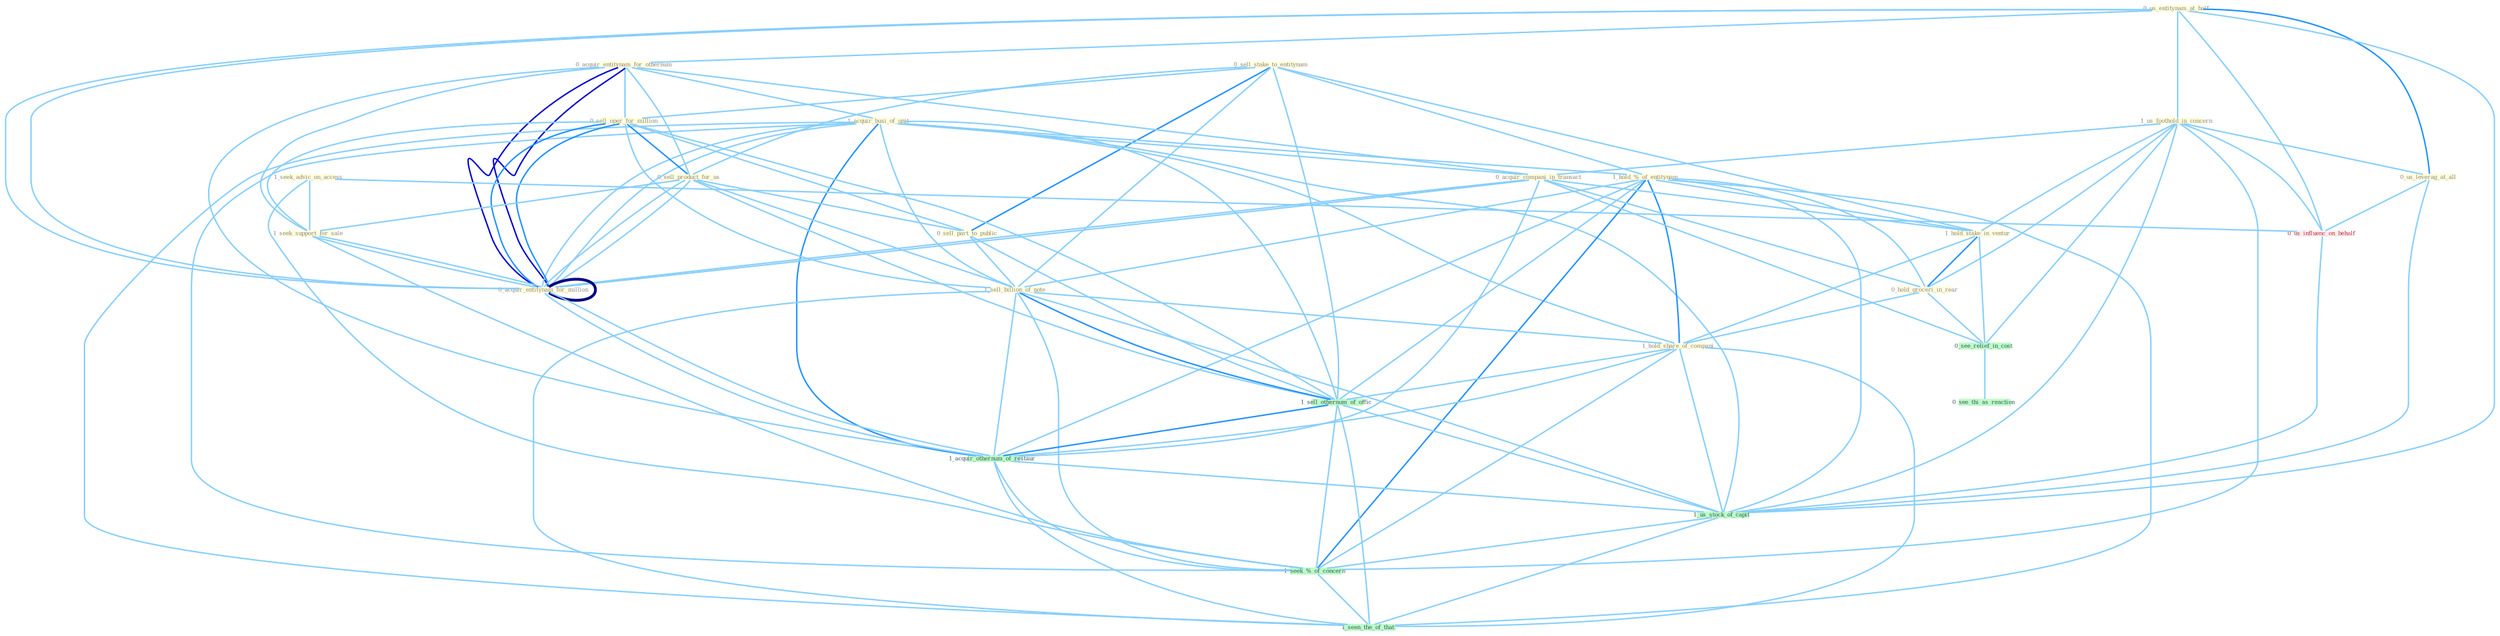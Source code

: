 Graph G{ 
    node
    [shape=polygon,style=filled,width=.5,height=.06,color="#BDFCC9",fixedsize=true,fontsize=4,
    fontcolor="#2f4f4f"];
    {node
    [color="#ffffe0", fontcolor="#8b7d6b"] "0_us_entitynam_at_half " "0_sell_stake_to_entitynam " "0_acquir_entitynam_for_othernum " "1_us_foothold_in_concern " "1_acquir_busi_of_unit " "0_sell_oper_for_million " "0_sell_product_for_us " "1_seek_advic_on_access " "1_seek_support_for_sale " "0_sell_part_to_public " "1_hold_%_of_entitynam " "0_acquir_compani_in_transact " "1_sell_billion_of_note " "1_hold_stake_in_ventur " "0_us_leverag_at_all " "0_hold_groceri_in_rear " "1_hold_share_of_compani " "0_acquir_entitynam_for_million "}
{node [color="#fff0f5", fontcolor="#b22222"] "0_us_influenc_on_behalf "}
edge [color="#B0E2FF"];

	"0_us_entitynam_at_half " -- "0_acquir_entitynam_for_othernum " [w="1", color="#87cefa" ];
	"0_us_entitynam_at_half " -- "1_us_foothold_in_concern " [w="1", color="#87cefa" ];
	"0_us_entitynam_at_half " -- "0_us_leverag_at_all " [w="2", color="#1e90ff" , len=0.8];
	"0_us_entitynam_at_half " -- "0_acquir_entitynam_for_million " [w="1", color="#87cefa" ];
	"0_us_entitynam_at_half " -- "0_acquir_entitynam_for_million " [w="1", color="#87cefa" ];
	"0_us_entitynam_at_half " -- "0_us_influenc_on_behalf " [w="1", color="#87cefa" ];
	"0_us_entitynam_at_half " -- "1_us_stock_of_capit " [w="1", color="#87cefa" ];
	"0_sell_stake_to_entitynam " -- "0_sell_oper_for_million " [w="1", color="#87cefa" ];
	"0_sell_stake_to_entitynam " -- "0_sell_product_for_us " [w="1", color="#87cefa" ];
	"0_sell_stake_to_entitynam " -- "0_sell_part_to_public " [w="2", color="#1e90ff" , len=0.8];
	"0_sell_stake_to_entitynam " -- "1_hold_%_of_entitynam " [w="1", color="#87cefa" ];
	"0_sell_stake_to_entitynam " -- "1_sell_billion_of_note " [w="1", color="#87cefa" ];
	"0_sell_stake_to_entitynam " -- "1_hold_stake_in_ventur " [w="1", color="#87cefa" ];
	"0_sell_stake_to_entitynam " -- "1_sell_othernum_of_offic " [w="1", color="#87cefa" ];
	"0_acquir_entitynam_for_othernum " -- "1_acquir_busi_of_unit " [w="1", color="#87cefa" ];
	"0_acquir_entitynam_for_othernum " -- "0_sell_oper_for_million " [w="1", color="#87cefa" ];
	"0_acquir_entitynam_for_othernum " -- "0_sell_product_for_us " [w="1", color="#87cefa" ];
	"0_acquir_entitynam_for_othernum " -- "1_seek_support_for_sale " [w="1", color="#87cefa" ];
	"0_acquir_entitynam_for_othernum " -- "0_acquir_compani_in_transact " [w="1", color="#87cefa" ];
	"0_acquir_entitynam_for_othernum " -- "0_acquir_entitynam_for_million " [w="3", color="#0000cd" , len=0.6];
	"0_acquir_entitynam_for_othernum " -- "0_acquir_entitynam_for_million " [w="3", color="#0000cd" , len=0.6];
	"0_acquir_entitynam_for_othernum " -- "1_acquir_othernum_of_restaur " [w="1", color="#87cefa" ];
	"1_us_foothold_in_concern " -- "0_acquir_compani_in_transact " [w="1", color="#87cefa" ];
	"1_us_foothold_in_concern " -- "1_hold_stake_in_ventur " [w="1", color="#87cefa" ];
	"1_us_foothold_in_concern " -- "0_us_leverag_at_all " [w="1", color="#87cefa" ];
	"1_us_foothold_in_concern " -- "0_hold_groceri_in_rear " [w="1", color="#87cefa" ];
	"1_us_foothold_in_concern " -- "0_us_influenc_on_behalf " [w="1", color="#87cefa" ];
	"1_us_foothold_in_concern " -- "0_see_relief_in_cost " [w="1", color="#87cefa" ];
	"1_us_foothold_in_concern " -- "1_us_stock_of_capit " [w="1", color="#87cefa" ];
	"1_us_foothold_in_concern " -- "1_seek_%_of_concern " [w="1", color="#87cefa" ];
	"1_acquir_busi_of_unit " -- "1_hold_%_of_entitynam " [w="1", color="#87cefa" ];
	"1_acquir_busi_of_unit " -- "0_acquir_compani_in_transact " [w="1", color="#87cefa" ];
	"1_acquir_busi_of_unit " -- "1_sell_billion_of_note " [w="1", color="#87cefa" ];
	"1_acquir_busi_of_unit " -- "1_hold_share_of_compani " [w="1", color="#87cefa" ];
	"1_acquir_busi_of_unit " -- "0_acquir_entitynam_for_million " [w="1", color="#87cefa" ];
	"1_acquir_busi_of_unit " -- "0_acquir_entitynam_for_million " [w="1", color="#87cefa" ];
	"1_acquir_busi_of_unit " -- "1_sell_othernum_of_offic " [w="1", color="#87cefa" ];
	"1_acquir_busi_of_unit " -- "1_acquir_othernum_of_restaur " [w="2", color="#1e90ff" , len=0.8];
	"1_acquir_busi_of_unit " -- "1_us_stock_of_capit " [w="1", color="#87cefa" ];
	"1_acquir_busi_of_unit " -- "1_seek_%_of_concern " [w="1", color="#87cefa" ];
	"1_acquir_busi_of_unit " -- "1_seen_the_of_that " [w="1", color="#87cefa" ];
	"0_sell_oper_for_million " -- "0_sell_product_for_us " [w="2", color="#1e90ff" , len=0.8];
	"0_sell_oper_for_million " -- "1_seek_support_for_sale " [w="1", color="#87cefa" ];
	"0_sell_oper_for_million " -- "0_sell_part_to_public " [w="1", color="#87cefa" ];
	"0_sell_oper_for_million " -- "1_sell_billion_of_note " [w="1", color="#87cefa" ];
	"0_sell_oper_for_million " -- "0_acquir_entitynam_for_million " [w="2", color="#1e90ff" , len=0.8];
	"0_sell_oper_for_million " -- "0_acquir_entitynam_for_million " [w="2", color="#1e90ff" , len=0.8];
	"0_sell_oper_for_million " -- "1_sell_othernum_of_offic " [w="1", color="#87cefa" ];
	"0_sell_product_for_us " -- "1_seek_support_for_sale " [w="1", color="#87cefa" ];
	"0_sell_product_for_us " -- "0_sell_part_to_public " [w="1", color="#87cefa" ];
	"0_sell_product_for_us " -- "1_sell_billion_of_note " [w="1", color="#87cefa" ];
	"0_sell_product_for_us " -- "0_acquir_entitynam_for_million " [w="1", color="#87cefa" ];
	"0_sell_product_for_us " -- "0_acquir_entitynam_for_million " [w="1", color="#87cefa" ];
	"0_sell_product_for_us " -- "1_sell_othernum_of_offic " [w="1", color="#87cefa" ];
	"1_seek_advic_on_access " -- "1_seek_support_for_sale " [w="1", color="#87cefa" ];
	"1_seek_advic_on_access " -- "0_us_influenc_on_behalf " [w="1", color="#87cefa" ];
	"1_seek_advic_on_access " -- "1_seek_%_of_concern " [w="1", color="#87cefa" ];
	"1_seek_support_for_sale " -- "0_acquir_entitynam_for_million " [w="1", color="#87cefa" ];
	"1_seek_support_for_sale " -- "0_acquir_entitynam_for_million " [w="1", color="#87cefa" ];
	"1_seek_support_for_sale " -- "1_seek_%_of_concern " [w="1", color="#87cefa" ];
	"0_sell_part_to_public " -- "1_sell_billion_of_note " [w="1", color="#87cefa" ];
	"0_sell_part_to_public " -- "1_sell_othernum_of_offic " [w="1", color="#87cefa" ];
	"1_hold_%_of_entitynam " -- "1_sell_billion_of_note " [w="1", color="#87cefa" ];
	"1_hold_%_of_entitynam " -- "1_hold_stake_in_ventur " [w="1", color="#87cefa" ];
	"1_hold_%_of_entitynam " -- "0_hold_groceri_in_rear " [w="1", color="#87cefa" ];
	"1_hold_%_of_entitynam " -- "1_hold_share_of_compani " [w="2", color="#1e90ff" , len=0.8];
	"1_hold_%_of_entitynam " -- "1_sell_othernum_of_offic " [w="1", color="#87cefa" ];
	"1_hold_%_of_entitynam " -- "1_acquir_othernum_of_restaur " [w="1", color="#87cefa" ];
	"1_hold_%_of_entitynam " -- "1_us_stock_of_capit " [w="1", color="#87cefa" ];
	"1_hold_%_of_entitynam " -- "1_seek_%_of_concern " [w="2", color="#1e90ff" , len=0.8];
	"1_hold_%_of_entitynam " -- "1_seen_the_of_that " [w="1", color="#87cefa" ];
	"0_acquir_compani_in_transact " -- "1_hold_stake_in_ventur " [w="1", color="#87cefa" ];
	"0_acquir_compani_in_transact " -- "0_hold_groceri_in_rear " [w="1", color="#87cefa" ];
	"0_acquir_compani_in_transact " -- "0_acquir_entitynam_for_million " [w="1", color="#87cefa" ];
	"0_acquir_compani_in_transact " -- "0_acquir_entitynam_for_million " [w="1", color="#87cefa" ];
	"0_acquir_compani_in_transact " -- "0_see_relief_in_cost " [w="1", color="#87cefa" ];
	"0_acquir_compani_in_transact " -- "1_acquir_othernum_of_restaur " [w="1", color="#87cefa" ];
	"1_sell_billion_of_note " -- "1_hold_share_of_compani " [w="1", color="#87cefa" ];
	"1_sell_billion_of_note " -- "1_sell_othernum_of_offic " [w="2", color="#1e90ff" , len=0.8];
	"1_sell_billion_of_note " -- "1_acquir_othernum_of_restaur " [w="1", color="#87cefa" ];
	"1_sell_billion_of_note " -- "1_us_stock_of_capit " [w="1", color="#87cefa" ];
	"1_sell_billion_of_note " -- "1_seek_%_of_concern " [w="1", color="#87cefa" ];
	"1_sell_billion_of_note " -- "1_seen_the_of_that " [w="1", color="#87cefa" ];
	"1_hold_stake_in_ventur " -- "0_hold_groceri_in_rear " [w="2", color="#1e90ff" , len=0.8];
	"1_hold_stake_in_ventur " -- "1_hold_share_of_compani " [w="1", color="#87cefa" ];
	"1_hold_stake_in_ventur " -- "0_see_relief_in_cost " [w="1", color="#87cefa" ];
	"0_us_leverag_at_all " -- "0_us_influenc_on_behalf " [w="1", color="#87cefa" ];
	"0_us_leverag_at_all " -- "1_us_stock_of_capit " [w="1", color="#87cefa" ];
	"0_hold_groceri_in_rear " -- "1_hold_share_of_compani " [w="1", color="#87cefa" ];
	"0_hold_groceri_in_rear " -- "0_see_relief_in_cost " [w="1", color="#87cefa" ];
	"1_hold_share_of_compani " -- "1_sell_othernum_of_offic " [w="1", color="#87cefa" ];
	"1_hold_share_of_compani " -- "1_acquir_othernum_of_restaur " [w="1", color="#87cefa" ];
	"1_hold_share_of_compani " -- "1_us_stock_of_capit " [w="1", color="#87cefa" ];
	"1_hold_share_of_compani " -- "1_seek_%_of_concern " [w="1", color="#87cefa" ];
	"1_hold_share_of_compani " -- "1_seen_the_of_that " [w="1", color="#87cefa" ];
	"0_acquir_entitynam_for_million " -- "0_acquir_entitynam_for_million " [w="4", style=bold, color="#000080", len=0.4];
	"0_acquir_entitynam_for_million " -- "1_acquir_othernum_of_restaur " [w="1", color="#87cefa" ];
	"0_acquir_entitynam_for_million " -- "1_acquir_othernum_of_restaur " [w="1", color="#87cefa" ];
	"1_sell_othernum_of_offic " -- "1_acquir_othernum_of_restaur " [w="2", color="#1e90ff" , len=0.8];
	"1_sell_othernum_of_offic " -- "1_us_stock_of_capit " [w="1", color="#87cefa" ];
	"1_sell_othernum_of_offic " -- "1_seek_%_of_concern " [w="1", color="#87cefa" ];
	"1_sell_othernum_of_offic " -- "1_seen_the_of_that " [w="1", color="#87cefa" ];
	"0_us_influenc_on_behalf " -- "1_us_stock_of_capit " [w="1", color="#87cefa" ];
	"0_see_relief_in_cost " -- "0_see_thi_as_reaction " [w="1", color="#87cefa" ];
	"1_acquir_othernum_of_restaur " -- "1_us_stock_of_capit " [w="1", color="#87cefa" ];
	"1_acquir_othernum_of_restaur " -- "1_seek_%_of_concern " [w="1", color="#87cefa" ];
	"1_acquir_othernum_of_restaur " -- "1_seen_the_of_that " [w="1", color="#87cefa" ];
	"1_us_stock_of_capit " -- "1_seek_%_of_concern " [w="1", color="#87cefa" ];
	"1_us_stock_of_capit " -- "1_seen_the_of_that " [w="1", color="#87cefa" ];
	"1_seek_%_of_concern " -- "1_seen_the_of_that " [w="1", color="#87cefa" ];
}